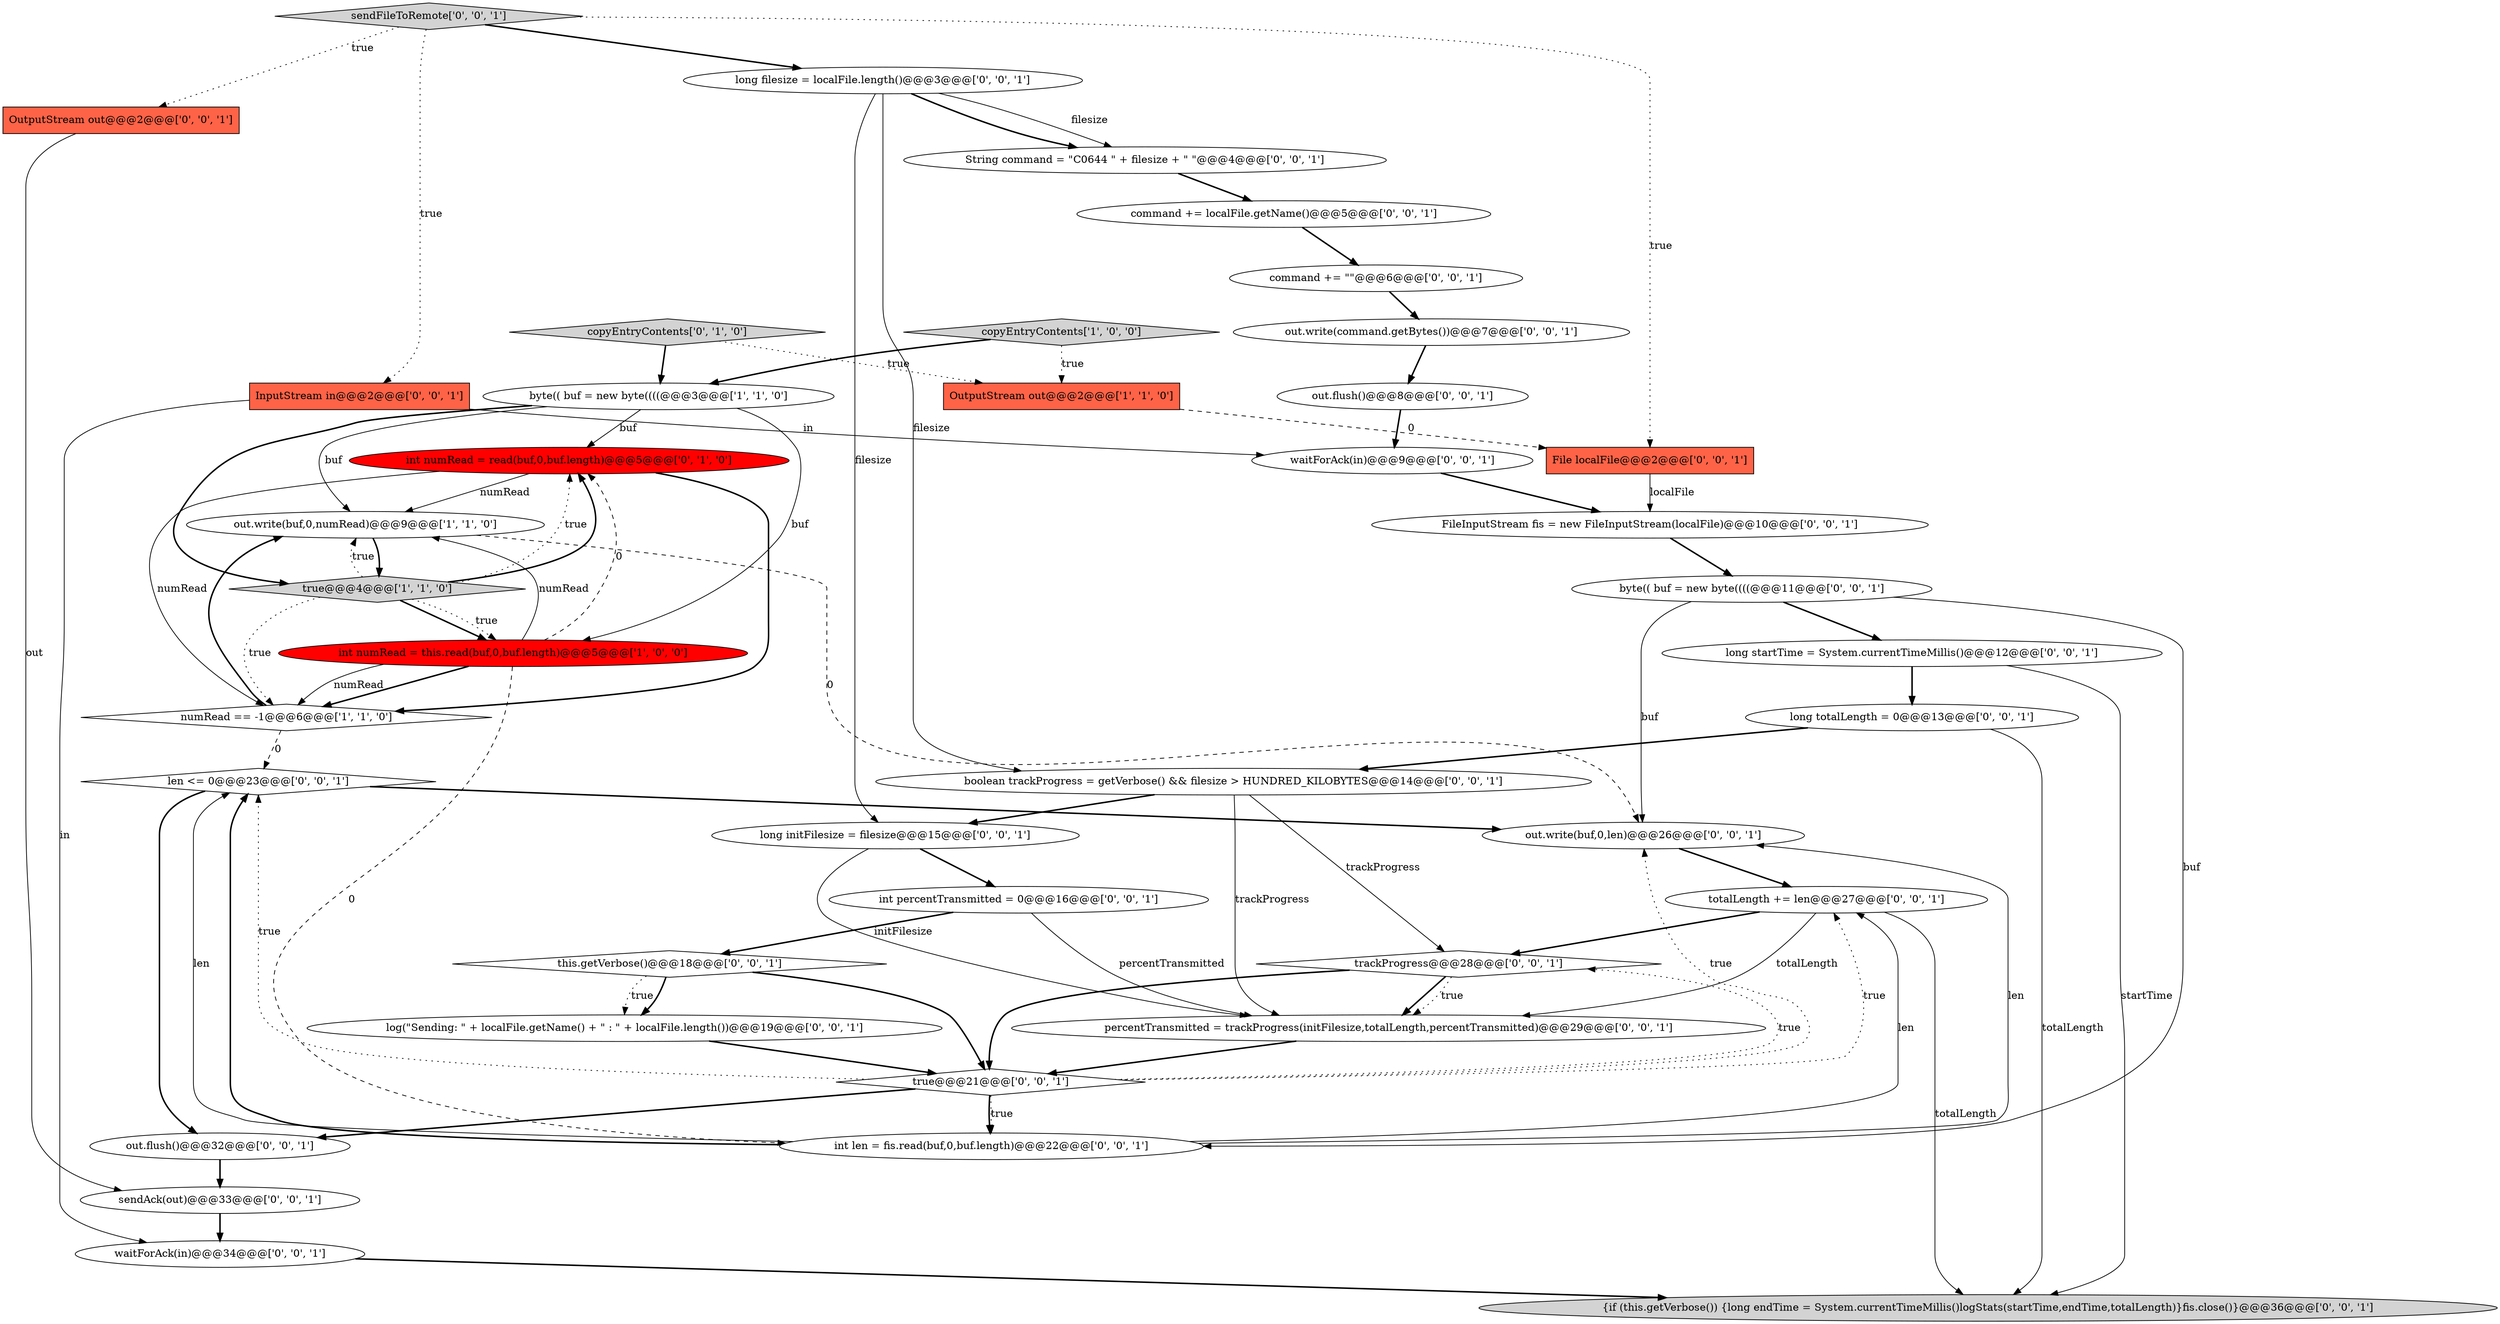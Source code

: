 digraph {
7 [style = filled, label = "int numRead = read(buf,0,buf.length)@@@5@@@['0', '1', '0']", fillcolor = red, shape = ellipse image = "AAA1AAABBB2BBB"];
4 [style = filled, label = "copyEntryContents['1', '0', '0']", fillcolor = lightgray, shape = diamond image = "AAA0AAABBB1BBB"];
19 [style = filled, label = "OutputStream out@@@2@@@['0', '0', '1']", fillcolor = tomato, shape = box image = "AAA0AAABBB3BBB"];
6 [style = filled, label = "int numRead = this.read(buf,0,buf.length)@@@5@@@['1', '0', '0']", fillcolor = red, shape = ellipse image = "AAA1AAABBB1BBB"];
34 [style = filled, label = "totalLength += len@@@27@@@['0', '0', '1']", fillcolor = white, shape = ellipse image = "AAA0AAABBB3BBB"];
38 [style = filled, label = "long initFilesize = filesize@@@15@@@['0', '0', '1']", fillcolor = white, shape = ellipse image = "AAA0AAABBB3BBB"];
30 [style = filled, label = "sendFileToRemote['0', '0', '1']", fillcolor = lightgray, shape = diamond image = "AAA0AAABBB3BBB"];
27 [style = filled, label = "out.flush()@@@32@@@['0', '0', '1']", fillcolor = white, shape = ellipse image = "AAA0AAABBB3BBB"];
16 [style = filled, label = "true@@@21@@@['0', '0', '1']", fillcolor = white, shape = diamond image = "AAA0AAABBB3BBB"];
10 [style = filled, label = "long totalLength = 0@@@13@@@['0', '0', '1']", fillcolor = white, shape = ellipse image = "AAA0AAABBB3BBB"];
12 [style = filled, label = "this.getVerbose()@@@18@@@['0', '0', '1']", fillcolor = white, shape = diamond image = "AAA0AAABBB3BBB"];
26 [style = filled, label = "File localFile@@@2@@@['0', '0', '1']", fillcolor = tomato, shape = box image = "AAA0AAABBB3BBB"];
32 [style = filled, label = "FileInputStream fis = new FileInputStream(localFile)@@@10@@@['0', '0', '1']", fillcolor = white, shape = ellipse image = "AAA0AAABBB3BBB"];
33 [style = filled, label = "trackProgress@@@28@@@['0', '0', '1']", fillcolor = white, shape = diamond image = "AAA0AAABBB3BBB"];
8 [style = filled, label = "copyEntryContents['0', '1', '0']", fillcolor = lightgray, shape = diamond image = "AAA0AAABBB2BBB"];
24 [style = filled, label = "out.flush()@@@8@@@['0', '0', '1']", fillcolor = white, shape = ellipse image = "AAA0AAABBB3BBB"];
17 [style = filled, label = "{if (this.getVerbose()) {long endTime = System.currentTimeMillis()logStats(startTime,endTime,totalLength)}fis.close()}@@@36@@@['0', '0', '1']", fillcolor = lightgray, shape = ellipse image = "AAA0AAABBB3BBB"];
15 [style = filled, label = "percentTransmitted = trackProgress(initFilesize,totalLength,percentTransmitted)@@@29@@@['0', '0', '1']", fillcolor = white, shape = ellipse image = "AAA0AAABBB3BBB"];
2 [style = filled, label = "true@@@4@@@['1', '1', '0']", fillcolor = lightgray, shape = diamond image = "AAA0AAABBB1BBB"];
39 [style = filled, label = "len <= 0@@@23@@@['0', '0', '1']", fillcolor = white, shape = diamond image = "AAA0AAABBB3BBB"];
14 [style = filled, label = "out.write(buf,0,len)@@@26@@@['0', '0', '1']", fillcolor = white, shape = ellipse image = "AAA0AAABBB3BBB"];
1 [style = filled, label = "out.write(buf,0,numRead)@@@9@@@['1', '1', '0']", fillcolor = white, shape = ellipse image = "AAA0AAABBB1BBB"];
0 [style = filled, label = "byte(( buf = new byte((((@@@3@@@['1', '1', '0']", fillcolor = white, shape = ellipse image = "AAA0AAABBB1BBB"];
25 [style = filled, label = "int len = fis.read(buf,0,buf.length)@@@22@@@['0', '0', '1']", fillcolor = white, shape = ellipse image = "AAA0AAABBB3BBB"];
13 [style = filled, label = "sendAck(out)@@@33@@@['0', '0', '1']", fillcolor = white, shape = ellipse image = "AAA0AAABBB3BBB"];
20 [style = filled, label = "String command = \"C0644 \" + filesize + \" \"@@@4@@@['0', '0', '1']", fillcolor = white, shape = ellipse image = "AAA0AAABBB3BBB"];
5 [style = filled, label = "OutputStream out@@@2@@@['1', '1', '0']", fillcolor = tomato, shape = box image = "AAA0AAABBB1BBB"];
9 [style = filled, label = "byte(( buf = new byte((((@@@11@@@['0', '0', '1']", fillcolor = white, shape = ellipse image = "AAA0AAABBB3BBB"];
21 [style = filled, label = "command += localFile.getName()@@@5@@@['0', '0', '1']", fillcolor = white, shape = ellipse image = "AAA0AAABBB3BBB"];
22 [style = filled, label = "InputStream in@@@2@@@['0', '0', '1']", fillcolor = tomato, shape = box image = "AAA0AAABBB3BBB"];
29 [style = filled, label = "waitForAck(in)@@@9@@@['0', '0', '1']", fillcolor = white, shape = ellipse image = "AAA0AAABBB3BBB"];
23 [style = filled, label = "long startTime = System.currentTimeMillis()@@@12@@@['0', '0', '1']", fillcolor = white, shape = ellipse image = "AAA0AAABBB3BBB"];
35 [style = filled, label = "long filesize = localFile.length()@@@3@@@['0', '0', '1']", fillcolor = white, shape = ellipse image = "AAA0AAABBB3BBB"];
11 [style = filled, label = "command += \"\"@@@6@@@['0', '0', '1']", fillcolor = white, shape = ellipse image = "AAA0AAABBB3BBB"];
37 [style = filled, label = "out.write(command.getBytes())@@@7@@@['0', '0', '1']", fillcolor = white, shape = ellipse image = "AAA0AAABBB3BBB"];
28 [style = filled, label = "int percentTransmitted = 0@@@16@@@['0', '0', '1']", fillcolor = white, shape = ellipse image = "AAA0AAABBB3BBB"];
36 [style = filled, label = "log(\"Sending: \" + localFile.getName() + \" : \" + localFile.length())@@@19@@@['0', '0', '1']", fillcolor = white, shape = ellipse image = "AAA0AAABBB3BBB"];
31 [style = filled, label = "boolean trackProgress = getVerbose() && filesize > HUNDRED_KILOBYTES@@@14@@@['0', '0', '1']", fillcolor = white, shape = ellipse image = "AAA0AAABBB3BBB"];
18 [style = filled, label = "waitForAck(in)@@@34@@@['0', '0', '1']", fillcolor = white, shape = ellipse image = "AAA0AAABBB3BBB"];
3 [style = filled, label = "numRead == -1@@@6@@@['1', '1', '0']", fillcolor = white, shape = diamond image = "AAA0AAABBB1BBB"];
27->13 [style = bold, label=""];
0->7 [style = solid, label="buf"];
6->3 [style = bold, label=""];
16->34 [style = dotted, label="true"];
2->6 [style = bold, label=""];
22->18 [style = solid, label="in"];
39->14 [style = bold, label=""];
8->0 [style = bold, label=""];
23->17 [style = solid, label="startTime"];
16->39 [style = dotted, label="true"];
6->3 [style = solid, label="numRead"];
10->17 [style = solid, label="totalLength"];
0->6 [style = solid, label="buf"];
34->17 [style = solid, label="totalLength"];
2->3 [style = dotted, label="true"];
33->16 [style = bold, label=""];
10->31 [style = bold, label=""];
1->14 [style = dashed, label="0"];
33->15 [style = bold, label=""];
38->28 [style = bold, label=""];
35->20 [style = bold, label=""];
5->26 [style = dashed, label="0"];
3->39 [style = dashed, label="0"];
34->33 [style = bold, label=""];
30->19 [style = dotted, label="true"];
11->37 [style = bold, label=""];
35->38 [style = solid, label="filesize"];
9->25 [style = solid, label="buf"];
16->33 [style = dotted, label="true"];
4->0 [style = bold, label=""];
21->11 [style = bold, label=""];
29->32 [style = bold, label=""];
16->14 [style = dotted, label="true"];
19->13 [style = solid, label="out"];
23->10 [style = bold, label=""];
34->15 [style = solid, label="totalLength"];
36->16 [style = bold, label=""];
16->25 [style = dotted, label="true"];
31->33 [style = solid, label="trackProgress"];
35->31 [style = solid, label="filesize"];
13->18 [style = bold, label=""];
4->5 [style = dotted, label="true"];
37->24 [style = bold, label=""];
25->39 [style = bold, label=""];
16->27 [style = bold, label=""];
3->1 [style = bold, label=""];
6->7 [style = dashed, label="0"];
12->36 [style = dotted, label="true"];
12->36 [style = bold, label=""];
28->15 [style = solid, label="percentTransmitted"];
31->38 [style = bold, label=""];
0->1 [style = solid, label="buf"];
28->12 [style = bold, label=""];
22->29 [style = solid, label="in"];
32->9 [style = bold, label=""];
30->35 [style = bold, label=""];
2->6 [style = dotted, label="true"];
9->14 [style = solid, label="buf"];
25->34 [style = solid, label="len"];
1->2 [style = bold, label=""];
7->1 [style = solid, label="numRead"];
31->15 [style = solid, label="trackProgress"];
35->20 [style = solid, label="filesize"];
38->15 [style = solid, label="initFilesize"];
7->3 [style = solid, label="numRead"];
0->2 [style = bold, label=""];
18->17 [style = bold, label=""];
14->34 [style = bold, label=""];
16->25 [style = bold, label=""];
25->39 [style = solid, label="len"];
24->29 [style = bold, label=""];
12->16 [style = bold, label=""];
30->26 [style = dotted, label="true"];
39->27 [style = bold, label=""];
15->16 [style = bold, label=""];
26->32 [style = solid, label="localFile"];
7->3 [style = bold, label=""];
6->1 [style = solid, label="numRead"];
20->21 [style = bold, label=""];
9->23 [style = bold, label=""];
6->25 [style = dashed, label="0"];
33->15 [style = dotted, label="true"];
8->5 [style = dotted, label="true"];
2->1 [style = dotted, label="true"];
2->7 [style = dotted, label="true"];
25->14 [style = solid, label="len"];
2->7 [style = bold, label=""];
30->22 [style = dotted, label="true"];
}
